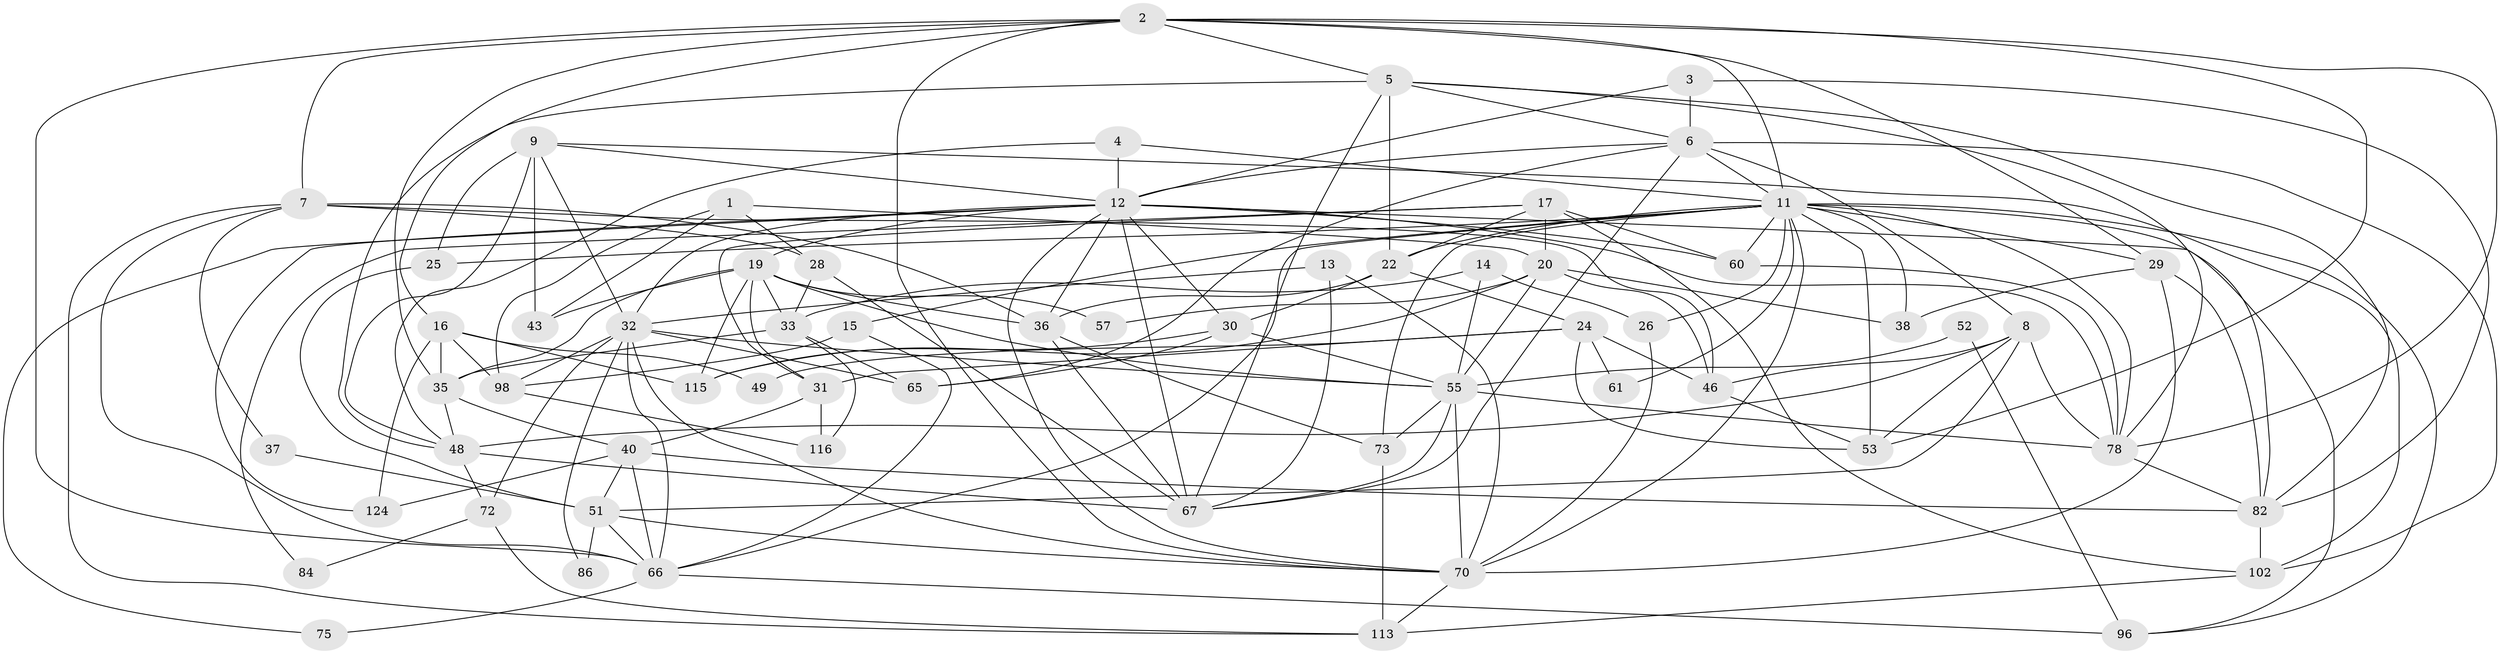// original degree distribution, {4: 0.184, 3: 0.272, 2: 0.152, 5: 0.24, 6: 0.12, 7: 0.032}
// Generated by graph-tools (version 1.1) at 2025/15/03/09/25 04:15:16]
// undirected, 62 vertices, 169 edges
graph export_dot {
graph [start="1"]
  node [color=gray90,style=filled];
  1;
  2 [super="+18+120"];
  3;
  4;
  5 [super="+10+27"];
  6 [super="+59+123"];
  7 [super="+21+90"];
  8 [super="+39"];
  9;
  11 [super="+44+99+41"];
  12 [super="+119+50+42"];
  13;
  14;
  15;
  16 [super="+74"];
  17 [super="+111"];
  19 [super="+93+64"];
  20 [super="+117"];
  22 [super="+23+47"];
  24 [super="+34"];
  25;
  26;
  28;
  29 [super="+109"];
  30 [super="+87"];
  31;
  32 [super="+101"];
  33 [super="+104+95"];
  35 [super="+110"];
  36 [super="+58"];
  37;
  38;
  40 [super="+45"];
  43 [super="+88"];
  46 [super="+62"];
  48 [super="+56"];
  49;
  51 [super="+112+83"];
  52;
  53;
  55 [super="+105+81"];
  57;
  60;
  61;
  65 [super="+79"];
  66 [super="+69"];
  67 [super="+77+68"];
  70 [super="+80"];
  72;
  73;
  75;
  78 [super="+100"];
  82 [super="+94"];
  84;
  86;
  96;
  98;
  102 [super="+106"];
  113 [super="+121"];
  115;
  116;
  124;
  1 -- 98;
  1 -- 28;
  1 -- 20;
  1 -- 43;
  2 -- 35;
  2 -- 5;
  2 -- 53;
  2 -- 29;
  2 -- 66;
  2 -- 16;
  2 -- 78;
  2 -- 7;
  2 -- 11;
  2 -- 70;
  3 -- 6;
  3 -- 82;
  3 -- 12;
  4 -- 11;
  4 -- 48;
  4 -- 12;
  5 -- 22 [weight=2];
  5 -- 78;
  5 -- 48;
  5 -- 6;
  5 -- 82;
  5 -- 67;
  6 -- 65;
  6 -- 102;
  6 -- 8;
  6 -- 67;
  6 -- 11;
  6 -- 12;
  7 -- 28;
  7 -- 66;
  7 -- 36;
  7 -- 113;
  7 -- 37;
  7 -- 46 [weight=2];
  8 -- 53;
  8 -- 51;
  8 -- 48;
  8 -- 46;
  8 -- 78;
  9 -- 102;
  9 -- 25;
  9 -- 43;
  9 -- 32;
  9 -- 48;
  9 -- 12;
  11 -- 96;
  11 -- 26;
  11 -- 73;
  11 -- 15 [weight=2];
  11 -- 38;
  11 -- 60;
  11 -- 61;
  11 -- 78;
  11 -- 66;
  11 -- 70;
  11 -- 53;
  11 -- 22;
  11 -- 25;
  11 -- 29;
  11 -- 82;
  12 -- 19;
  12 -- 70;
  12 -- 96;
  12 -- 124;
  12 -- 78;
  12 -- 30;
  12 -- 67 [weight=2];
  12 -- 32;
  12 -- 36;
  12 -- 75;
  12 -- 60;
  13 -- 32;
  13 -- 70;
  13 -- 67;
  14 -- 33;
  14 -- 26;
  14 -- 55;
  15 -- 66 [weight=2];
  15 -- 98;
  16 -- 124;
  16 -- 98;
  16 -- 49;
  16 -- 35;
  16 -- 115;
  17 -- 60 [weight=2];
  17 -- 31;
  17 -- 84;
  17 -- 20;
  17 -- 22;
  17 -- 102;
  19 -- 115;
  19 -- 33;
  19 -- 35 [weight=2];
  19 -- 55;
  19 -- 57;
  19 -- 43;
  19 -- 31;
  19 -- 36;
  20 -- 115;
  20 -- 38;
  20 -- 57;
  20 -- 46;
  20 -- 55;
  22 -- 30 [weight=2];
  22 -- 24;
  22 -- 36 [weight=2];
  24 -- 31;
  24 -- 49;
  24 -- 53;
  24 -- 61;
  24 -- 46 [weight=2];
  25 -- 51;
  26 -- 70;
  28 -- 33;
  28 -- 67;
  29 -- 70;
  29 -- 38;
  29 -- 82;
  30 -- 55 [weight=2];
  30 -- 65;
  30 -- 115;
  31 -- 116;
  31 -- 40;
  32 -- 55 [weight=2];
  32 -- 72;
  32 -- 98;
  32 -- 86;
  32 -- 70;
  32 -- 65;
  32 -- 66;
  33 -- 65;
  33 -- 35;
  33 -- 116;
  35 -- 40;
  35 -- 48;
  36 -- 73;
  36 -- 67;
  37 -- 51;
  40 -- 124;
  40 -- 51;
  40 -- 66;
  40 -- 82;
  46 -- 53;
  48 -- 72;
  48 -- 67;
  51 -- 66;
  51 -- 86;
  51 -- 70;
  52 -- 96;
  52 -- 55;
  55 -- 70;
  55 -- 73;
  55 -- 78;
  55 -- 67;
  60 -- 78;
  66 -- 96;
  66 -- 75;
  70 -- 113;
  72 -- 113;
  72 -- 84;
  73 -- 113;
  78 -- 82;
  82 -- 102;
  98 -- 116;
  102 -- 113;
}
